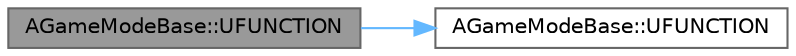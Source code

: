 digraph "AGameModeBase::UFUNCTION"
{
 // INTERACTIVE_SVG=YES
 // LATEX_PDF_SIZE
  bgcolor="transparent";
  edge [fontname=Helvetica,fontsize=10,labelfontname=Helvetica,labelfontsize=10];
  node [fontname=Helvetica,fontsize=10,shape=box,height=0.2,width=0.4];
  rankdir="LR";
  Node1 [id="Node000001",label="AGameModeBase::UFUNCTION",height=0.2,width=0.4,color="gray40", fillcolor="grey60", style="filled", fontcolor="black",tooltip="Returns true if NewPlayerController may only join the server as a spectator."];
  Node1 -> Node2 [id="edge1_Node000001_Node000002",color="steelblue1",style="solid",tooltip=" "];
  Node2 [id="Node000002",label="AGameModeBase::UFUNCTION",height=0.2,width=0.4,color="grey40", fillcolor="white", style="filled",URL="$d3/d04/classAGameModeBase.html#a9d0aa31c432a41a87ac830fb93440dc4",tooltip="Returns default pawn class for given controller."];
}
